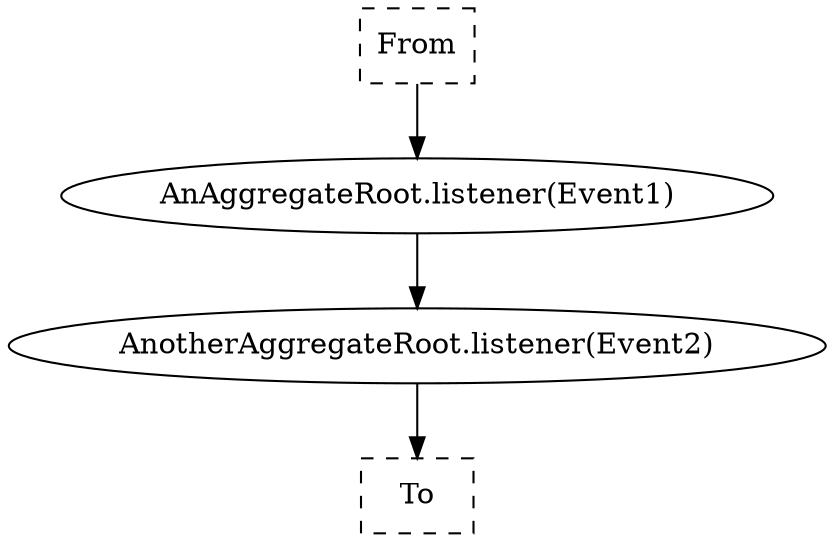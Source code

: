 digraph {
splines=spline;
"AnotherAggregateRoot.listener(Event2)" -> "To" [style=solid];
"AnAggregateRoot.listener(Event1)" -> "AnotherAggregateRoot.listener(Event2)" [style=solid];
"From" -> "AnAggregateRoot.listener(Event1)" [style=solid];
"AnotherAggregateRoot.listener(Event2)"[shape=ellipse];
"From"[shape=box,style=dashed];
"To"[shape=box,style=dashed];
"AnAggregateRoot.listener(Event1)"[shape=ellipse];
}
